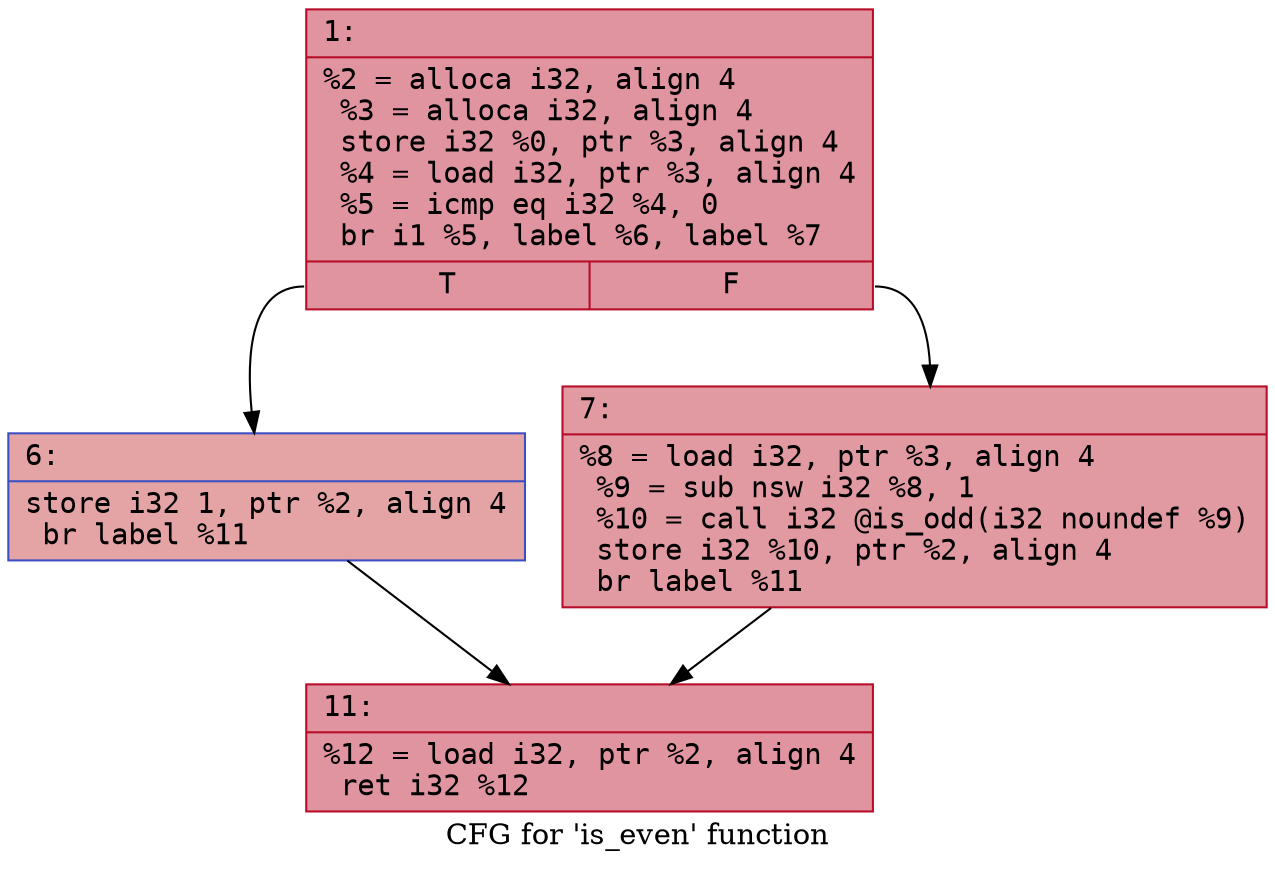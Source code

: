 digraph "CFG for 'is_even' function" {
	label="CFG for 'is_even' function";

	Node0x5916b7017490 [shape=record,color="#b70d28ff", style=filled, fillcolor="#b70d2870" fontname="Courier",label="{1:\l|  %2 = alloca i32, align 4\l  %3 = alloca i32, align 4\l  store i32 %0, ptr %3, align 4\l  %4 = load i32, ptr %3, align 4\l  %5 = icmp eq i32 %4, 0\l  br i1 %5, label %6, label %7\l|{<s0>T|<s1>F}}"];
	Node0x5916b7017490:s0 -> Node0x5916b70177a0;
	Node0x5916b7017490:s1 -> Node0x5916b7017800;
	Node0x5916b70177a0 [shape=record,color="#3d50c3ff", style=filled, fillcolor="#c32e3170" fontname="Courier",label="{6:\l|  store i32 1, ptr %2, align 4\l  br label %11\l}"];
	Node0x5916b70177a0 -> Node0x5916b70179b0;
	Node0x5916b7017800 [shape=record,color="#b70d28ff", style=filled, fillcolor="#bb1b2c70" fontname="Courier",label="{7:\l|  %8 = load i32, ptr %3, align 4\l  %9 = sub nsw i32 %8, 1\l  %10 = call i32 @is_odd(i32 noundef %9)\l  store i32 %10, ptr %2, align 4\l  br label %11\l}"];
	Node0x5916b7017800 -> Node0x5916b70179b0;
	Node0x5916b70179b0 [shape=record,color="#b70d28ff", style=filled, fillcolor="#b70d2870" fontname="Courier",label="{11:\l|  %12 = load i32, ptr %2, align 4\l  ret i32 %12\l}"];
}
